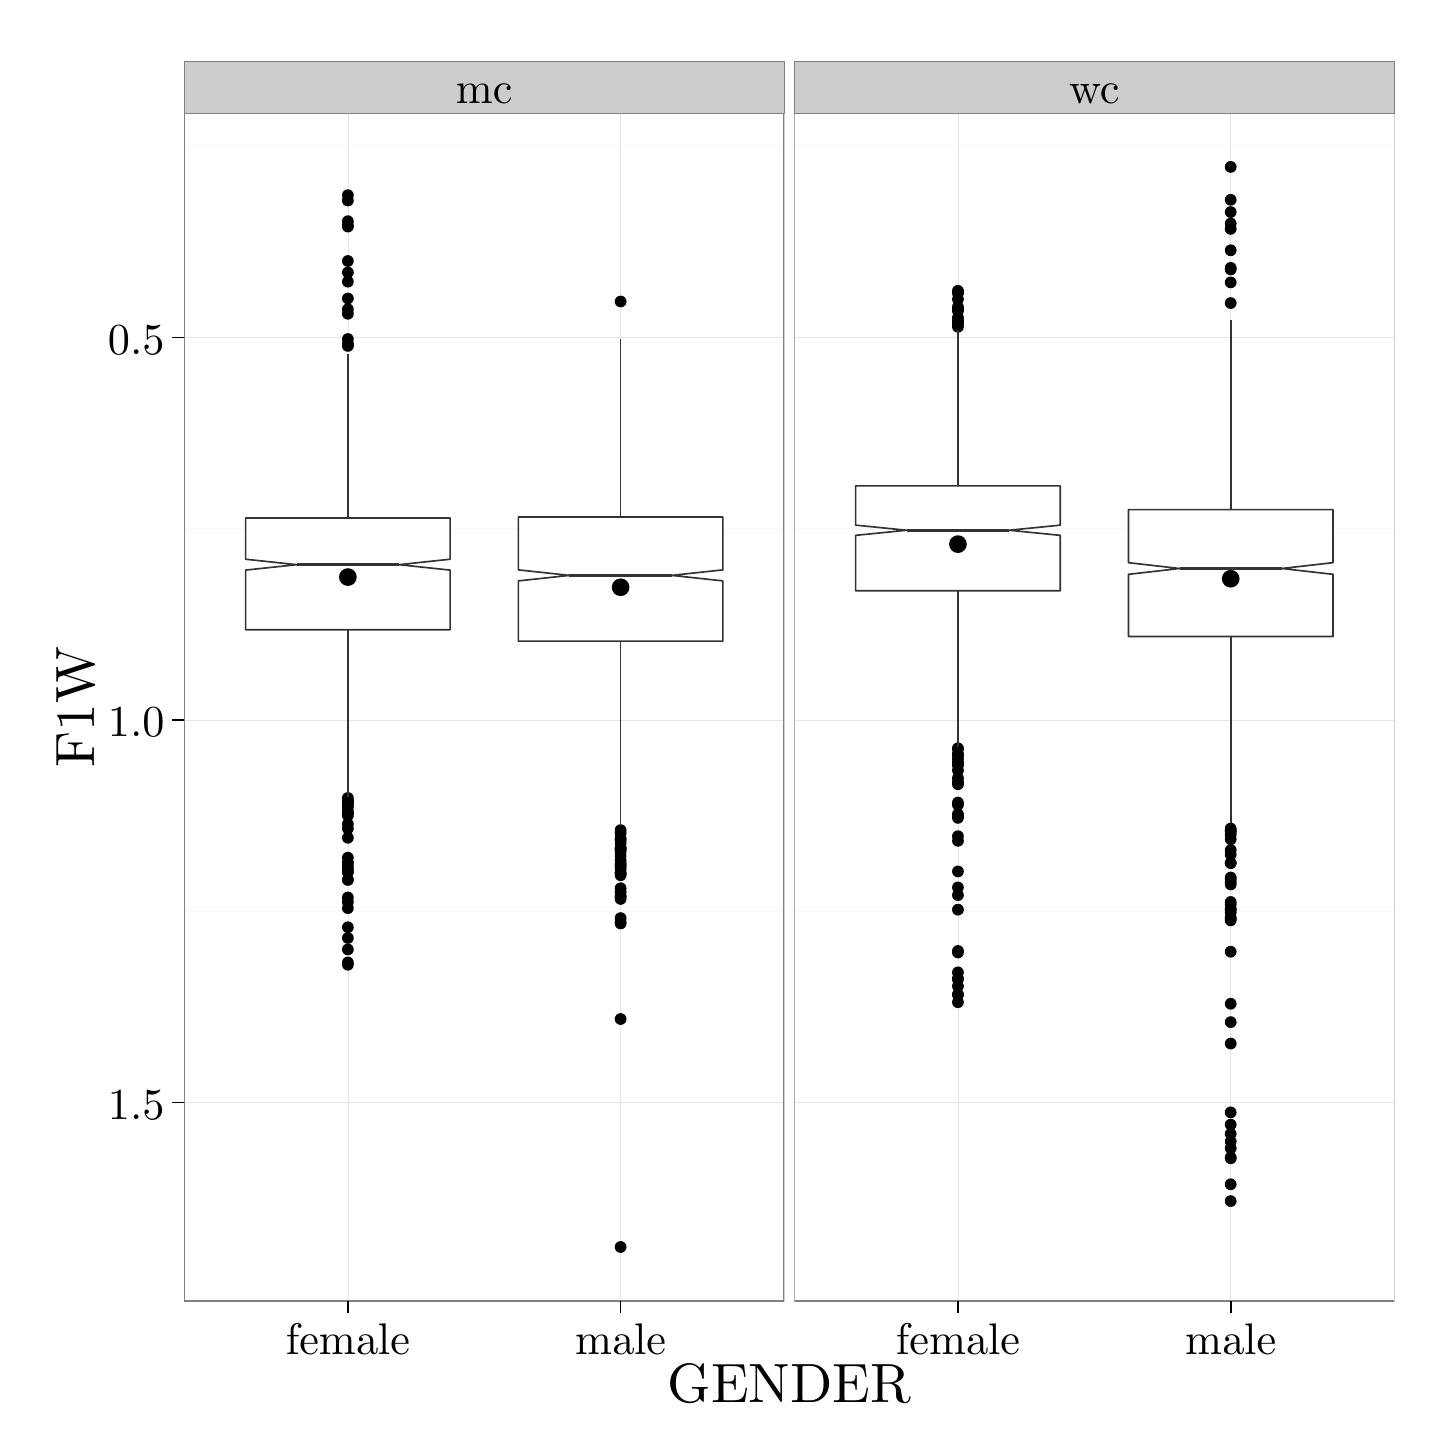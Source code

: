 % Created by tikzDevice version 0.8.1 on 2016-02-09 02:12:27
% !TEX encoding = UTF-8 Unicode
\begin{tikzpicture}[x=1pt,y=1pt]
\definecolor{fillColor}{RGB}{255,255,255}
\path[use as bounding box,fill=fillColor,fill opacity=0.00] (0,0) rectangle (505.89,505.89);
\begin{scope}
\path[clip] (  0.00,  0.00) rectangle (505.89,505.89);
\definecolor{drawColor}{RGB}{255,255,255}
\definecolor{fillColor}{RGB}{255,255,255}

\path[draw=drawColor,line width= 0.6pt,line join=round,line cap=round,fill=fillColor] (  0.00, -0.00) rectangle (505.89,505.89);
\end{scope}
\begin{scope}
\path[clip] ( 56.56, 45.77) rectangle (273.40,475.09);
\definecolor{fillColor}{RGB}{255,255,255}

\path[fill=fillColor] ( 56.56, 45.77) rectangle (273.40,475.09);
\definecolor{drawColor}{gray}{0.98}

\path[draw=drawColor,line width= 0.6pt,line join=round] ( 56.56,463.04) --
	(273.40,463.04);

\path[draw=drawColor,line width= 0.6pt,line join=round] ( 56.56,324.83) --
	(273.40,324.83);

\path[draw=drawColor,line width= 0.6pt,line join=round] ( 56.56,186.63) --
	(273.40,186.63);
\definecolor{drawColor}{gray}{0.90}

\path[draw=drawColor,line width= 0.2pt,line join=round] ( 56.56,393.93) --
	(273.40,393.93);

\path[draw=drawColor,line width= 0.2pt,line join=round] ( 56.56,255.73) --
	(273.40,255.73);

\path[draw=drawColor,line width= 0.2pt,line join=round] ( 56.56,117.53) --
	(273.40,117.53);

\path[draw=drawColor,line width= 0.2pt,line join=round] (115.70, 45.77) --
	(115.70,475.09);

\path[draw=drawColor,line width= 0.2pt,line join=round] (214.26, 45.77) --
	(214.26,475.09);
\definecolor{fillColor}{RGB}{0,0,0}

\path[fill=fillColor] (115.70,204.04) circle (  2.13);

\path[fill=fillColor] (115.70,189.95) circle (  2.13);

\path[fill=fillColor] (115.70,223.94) circle (  2.13);

\path[fill=fillColor] (115.70,402.50) circle (  2.13);

\path[fill=fillColor] (115.70,226.16) circle (  2.13);

\path[fill=fillColor] (115.70,226.43) circle (  2.13);

\path[fill=fillColor] (115.70,221.18) circle (  2.13);

\path[fill=fillColor] (115.70,391.72) circle (  2.13);

\path[fill=fillColor] (115.70,421.57) circle (  2.13);

\path[fill=fillColor] (115.70,445.35) circle (  2.13);

\path[fill=fillColor] (115.70,404.16) circle (  2.13);

\path[fill=fillColor] (115.70,435.95) circle (  2.13);

\path[fill=fillColor] (115.70,434.29) circle (  2.13);

\path[fill=fillColor] (115.70,443.41) circle (  2.13);

\path[fill=fillColor] (115.70,414.11) circle (  2.13);

\path[fill=fillColor] (115.70,417.43) circle (  2.13);

\path[fill=fillColor] (115.70,408.03) circle (  2.13);

\path[fill=fillColor] (115.70,391.17) circle (  2.13);

\path[fill=fillColor] (115.70,225.88) circle (  2.13);

\path[fill=fillColor] (115.70,176.95) circle (  2.13);

\path[fill=fillColor] (115.70,172.81) circle (  2.13);

\path[fill=fillColor] (115.70,187.73) circle (  2.13);

\path[fill=fillColor] (115.70,202.66) circle (  2.13);

\path[fill=fillColor] (115.70,224.77) circle (  2.13);

\path[fill=fillColor] (115.70,222.01) circle (  2.13);

\path[fill=fillColor] (115.70,201.83) circle (  2.13);

\path[fill=fillColor] (115.70,218.14) circle (  2.13);

\path[fill=fillColor] (115.70,204.04) circle (  2.13);

\path[fill=fillColor] (115.70,191.60) circle (  2.13);

\path[fill=fillColor] (115.70,180.82) circle (  2.13);

\path[fill=fillColor] (115.70,201.00) circle (  2.13);

\path[fill=fillColor] (115.70,213.16) circle (  2.13);

\path[fill=fillColor] (115.70,168.11) circle (  2.13);

\path[fill=fillColor] (115.70,167.28) circle (  2.13);

\path[fill=fillColor] (115.70,393.38) circle (  2.13);

\path[fill=fillColor] (115.70,197.96) circle (  2.13);

\path[fill=fillColor] (115.70,200.73) circle (  2.13);

\path[fill=fillColor] (115.70,434.01) circle (  2.13);

\path[fill=fillColor] (115.70,222.29) circle (  2.13);

\path[fill=fillColor] (115.70,205.98) circle (  2.13);

\path[fill=fillColor] (115.70,216.48) circle (  2.13);

\path[fill=fillColor] (115.70,225.33) circle (  2.13);

\path[fill=fillColor] (115.70,227.54) circle (  2.13);

\path[fill=fillColor] (115.70,197.96) circle (  2.13);

\path[fill=fillColor] (115.70,222.29) circle (  2.13);

\path[fill=fillColor] (115.70,390.89) circle (  2.13);
\definecolor{drawColor}{gray}{0.20}

\path[draw=drawColor,line width= 0.6pt,line join=round] (115.70,328.70) -- (115.70,387.85);

\path[draw=drawColor,line width= 0.6pt,line join=round] (115.70,288.35) -- (115.70,227.81);
\definecolor{fillColor}{RGB}{255,255,255}

\path[draw=drawColor,line width= 0.6pt,line join=round,line cap=round,fill=fillColor] ( 78.74,328.70) --
	( 78.74,313.81) --
	( 97.22,311.84) --
	( 78.74,309.88) --
	( 78.74,288.35) --
	(152.66,288.35) --
	(152.66,309.88) --
	(134.18,311.84) --
	(152.66,313.81) --
	(152.66,328.70) --
	( 78.74,328.70) --
	cycle;

\path[draw=drawColor,line width= 1.1pt,line join=round] ( 97.22,311.84) -- (134.18,311.84);
\definecolor{fillColor}{RGB}{0,0,0}

\path[fill=fillColor] (214.26,202.38) circle (  2.13);

\path[fill=fillColor] (214.26,200.45) circle (  2.13);

\path[fill=fillColor] (214.26,193.54) circle (  2.13);

\path[fill=fillColor] (214.26,204.87) circle (  2.13);

\path[fill=fillColor] (214.26,147.66) circle (  2.13);

\path[fill=fillColor] (214.26,206.53) circle (  2.13);

\path[fill=fillColor] (214.26,211.23) circle (  2.13);

\path[fill=fillColor] (214.26,194.92) circle (  2.13);

\path[fill=fillColor] (214.26,208.19) circle (  2.13);

\path[fill=fillColor] (214.26,191.88) circle (  2.13);

\path[fill=fillColor] (214.26,201.83) circle (  2.13);

\path[fill=fillColor] (214.26,209.02) circle (  2.13);

\path[fill=fillColor] (214.26,209.57) circle (  2.13);

\path[fill=fillColor] (214.26,209.29) circle (  2.13);

\path[fill=fillColor] (214.26,215.93) circle (  2.13);

\path[fill=fillColor] (214.26,200.45) circle (  2.13);

\path[fill=fillColor] (214.26,212.89) circle (  2.13);

\path[fill=fillColor] (214.26,199.62) circle (  2.13);

\path[fill=fillColor] (214.26,212.33) circle (  2.13);

\path[fill=fillColor] (214.26, 65.29) circle (  2.13);

\path[fill=fillColor] (214.26,191.05) circle (  2.13);

\path[fill=fillColor] (214.26,182.76) circle (  2.13);

\path[fill=fillColor] (214.26,182.21) circle (  2.13);

\path[fill=fillColor] (214.26,406.93) circle (  2.13);

\path[fill=fillColor] (214.26,203.21) circle (  2.13);

\path[fill=fillColor] (214.26,214.82) circle (  2.13);

\path[fill=fillColor] (214.26,184.14) circle (  2.13);

\path[fill=fillColor] (214.26,192.16) circle (  2.13);

\path[fill=fillColor] (214.26,203.77) circle (  2.13);

\path[draw=drawColor,line width= 0.6pt,line join=round] (214.26,329.05) -- (214.26,393.38);

\path[draw=drawColor,line width= 0.6pt,line join=round] (214.26,284.20) -- (214.26,217.31);
\definecolor{fillColor}{RGB}{255,255,255}

\path[draw=drawColor,line width= 0.6pt,line join=round,line cap=round,fill=fillColor] (177.30,329.05) --
	(177.30,309.96) --
	(195.78,307.97) --
	(177.30,305.98) --
	(177.30,284.20) --
	(251.22,284.20) --
	(251.22,305.98) --
	(232.74,307.97) --
	(251.22,309.96) --
	(251.22,329.05) --
	(177.30,329.05) --
	cycle;

\path[draw=drawColor,line width= 1.1pt,line join=round] (195.78,307.97) -- (232.74,307.97);
\definecolor{fillColor}{RGB}{0,0,0}

\path[fill=fillColor] (115.70,307.36) circle (  3.20);

\path[fill=fillColor] (214.26,303.68) circle (  3.20);
\definecolor{drawColor}{gray}{0.50}

\path[draw=drawColor,line width= 0.6pt,line join=round,line cap=round] ( 56.56, 45.77) rectangle (273.40,475.09);
\end{scope}
\begin{scope}
\path[clip] (277.01, 45.77) rectangle (493.85,475.09);
\definecolor{fillColor}{RGB}{255,255,255}

\path[fill=fillColor] (277.01, 45.77) rectangle (493.85,475.09);
\definecolor{drawColor}{gray}{0.98}

\path[draw=drawColor,line width= 0.6pt,line join=round] (277.01,463.04) --
	(493.85,463.04);

\path[draw=drawColor,line width= 0.6pt,line join=round] (277.01,324.83) --
	(493.85,324.83);

\path[draw=drawColor,line width= 0.6pt,line join=round] (277.01,186.63) --
	(493.85,186.63);
\definecolor{drawColor}{gray}{0.90}

\path[draw=drawColor,line width= 0.2pt,line join=round] (277.01,393.93) --
	(493.85,393.93);

\path[draw=drawColor,line width= 0.2pt,line join=round] (277.01,255.73) --
	(493.85,255.73);

\path[draw=drawColor,line width= 0.2pt,line join=round] (277.01,117.53) --
	(493.85,117.53);

\path[draw=drawColor,line width= 0.2pt,line join=round] (336.15, 45.77) --
	(336.15,475.09);

\path[draw=drawColor,line width= 0.2pt,line join=round] (434.71, 45.77) --
	(434.71,475.09);
\definecolor{fillColor}{RGB}{0,0,0}

\path[fill=fillColor] (336.15,403.61) circle (  2.13);

\path[fill=fillColor] (336.15,401.12) circle (  2.13);

\path[fill=fillColor] (336.15,240.53) circle (  2.13);

\path[fill=fillColor] (336.15,239.70) circle (  2.13);

\path[fill=fillColor] (336.15,403.88) circle (  2.13);

\path[fill=fillColor] (336.15,162.03) circle (  2.13);

\path[fill=fillColor] (336.15,156.50) circle (  2.13);

\path[fill=fillColor] (336.15,409.97) circle (  2.13);

\path[fill=fillColor] (336.15,212.06) circle (  2.13);

\path[fill=fillColor] (336.15,192.43) circle (  2.13);

\path[fill=fillColor] (336.15,399.46) circle (  2.13);

\path[fill=fillColor] (336.15,404.16) circle (  2.13);

\path[fill=fillColor] (336.15,397.80) circle (  2.13);

\path[fill=fillColor] (336.15,159.54) circle (  2.13);

\path[fill=fillColor] (336.15,220.35) circle (  2.13);

\path[fill=fillColor] (336.15,172.26) circle (  2.13);

\path[fill=fillColor] (336.15,404.99) circle (  2.13);

\path[fill=fillColor] (336.15,241.63) circle (  2.13);

\path[fill=fillColor] (336.15,239.42) circle (  2.13);

\path[fill=fillColor] (336.15,164.52) circle (  2.13);

\path[fill=fillColor] (336.15,398.63) circle (  2.13);

\path[fill=fillColor] (336.15,233.34) circle (  2.13);

\path[fill=fillColor] (336.15,195.20) circle (  2.13);

\path[fill=fillColor] (336.15,232.51) circle (  2.13);

\path[fill=fillColor] (336.15,410.79) circle (  2.13);

\path[fill=fillColor] (336.15,201.00) circle (  2.13);

\path[fill=fillColor] (336.15,407.75) circle (  2.13);

\path[fill=fillColor] (336.15,225.05) circle (  2.13);

\path[fill=fillColor] (336.15,410.24) circle (  2.13);

\path[fill=fillColor] (336.15,213.72) circle (  2.13);

\path[fill=fillColor] (336.15,243.29) circle (  2.13);

\path[fill=fillColor] (336.15,153.74) circle (  2.13);

\path[fill=fillColor] (336.15,221.18) circle (  2.13);

\path[fill=fillColor] (336.15,400.01) circle (  2.13);

\path[fill=fillColor] (336.15,171.70) circle (  2.13);

\path[fill=fillColor] (336.15,156.50) circle (  2.13);

\path[fill=fillColor] (336.15,162.31) circle (  2.13);

\path[fill=fillColor] (336.15,234.72) circle (  2.13);

\path[fill=fillColor] (336.15,245.50) circle (  2.13);

\path[fill=fillColor] (336.15,237.49) circle (  2.13);

\path[fill=fillColor] (336.15,232.79) circle (  2.13);

\path[fill=fillColor] (336.15,225.88) circle (  2.13);

\path[fill=fillColor] (336.15,187.18) circle (  2.13);

\path[fill=fillColor] (336.15,221.73) circle (  2.13);

\path[fill=fillColor] (336.15,243.29) circle (  2.13);

\path[fill=fillColor] (336.15,245.23) circle (  2.13);

\path[fill=fillColor] (336.15,242.74) circle (  2.13);
\definecolor{drawColor}{gray}{0.20}

\path[draw=drawColor,line width= 0.6pt,line join=round] (336.15,340.31) -- (336.15,396.70);

\path[draw=drawColor,line width= 0.6pt,line join=round] (336.15,302.44) -- (336.15,246.06);
\definecolor{fillColor}{RGB}{255,255,255}

\path[draw=drawColor,line width= 0.6pt,line join=round,line cap=round,fill=fillColor] (299.19,340.31) --
	(299.19,326.12) --
	(317.67,324.28) --
	(299.19,322.44) --
	(299.19,302.44) --
	(373.11,302.44) --
	(373.11,322.44) --
	(354.63,324.28) --
	(373.11,326.12) --
	(373.11,340.31) --
	(299.19,340.31) --
	cycle;

\path[draw=drawColor,line width= 1.1pt,line join=round] (317.67,324.28) -- (354.63,324.28);
\definecolor{fillColor}{RGB}{0,0,0}

\path[fill=fillColor] (434.71,433.18) circle (  2.13);

\path[fill=fillColor] (434.71,197.13) circle (  2.13);

\path[fill=fillColor] (434.71,455.57) circle (  2.13);

\path[fill=fillColor] (434.71,187.18) circle (  2.13);

\path[fill=fillColor] (434.71,198.79) circle (  2.13);

\path[fill=fillColor] (434.71,419.09) circle (  2.13);

\path[fill=fillColor] (434.71,183.31) circle (  2.13);

\path[fill=fillColor] (434.71,406.37) circle (  2.13);

\path[fill=fillColor] (434.71,208.74) circle (  2.13);

\path[fill=fillColor] (434.71,196.30) circle (  2.13);

\path[fill=fillColor] (434.71,435.12) circle (  2.13);

\path[fill=fillColor] (434.71,215.65) circle (  2.13);

\path[fill=fillColor] (434.71,184.14) circle (  2.13);

\path[fill=fillColor] (434.71,204.04) circle (  2.13);

\path[fill=fillColor] (434.71,212.61) circle (  2.13);

\path[fill=fillColor] (434.71,425.44) circle (  2.13);

\path[fill=fillColor] (434.71,439.26) circle (  2.13);

\path[fill=fillColor] (434.71,413.84) circle (  2.13);

\path[fill=fillColor] (434.71,418.53) circle (  2.13);

\path[fill=fillColor] (434.71,153.18) circle (  2.13);

\path[fill=fillColor] (434.71,138.81) circle (  2.13);

\path[fill=fillColor] (434.71,207.08) circle (  2.13);

\path[fill=fillColor] (434.71,186.08) circle (  2.13);

\path[fill=fillColor] (434.71,215.38) circle (  2.13);

\path[fill=fillColor] (434.71,184.14) circle (  2.13);

\path[fill=fillColor] (434.71,214.27) circle (  2.13);

\path[fill=fillColor] (434.71,171.98) circle (  2.13);

\path[fill=fillColor] (434.71,189.12) circle (  2.13);

\path[fill=fillColor] (434.71, 81.87) circle (  2.13);

\path[fill=fillColor] (434.71,198.24) circle (  2.13);

\path[fill=fillColor] (434.71,216.48) circle (  2.13);

\path[fill=fillColor] (434.71,106.19) circle (  2.13);

\path[fill=fillColor] (434.71, 97.63) circle (  2.13);

\path[fill=fillColor] (434.71,146.55) circle (  2.13);

\path[fill=fillColor] (434.71, 87.95) circle (  2.13);

\path[fill=fillColor] (434.71,109.51) circle (  2.13);

\path[fill=fillColor] (434.71,187.46) circle (  2.13);

\path[fill=fillColor] (434.71,443.69) circle (  2.13);

\path[fill=fillColor] (434.71,189.95) circle (  2.13);

\path[fill=fillColor] (434.71,113.93) circle (  2.13);

\path[fill=fillColor] (434.71, 97.35) circle (  2.13);

\path[fill=fillColor] (434.71,103.43) circle (  2.13);

\path[fill=fillColor] (434.71,204.04) circle (  2.13);

\path[fill=fillColor] (434.71,100.94) circle (  2.13);

\path[draw=drawColor,line width= 0.6pt,line join=round] (434.71,331.74) -- (434.71,400.29);

\path[draw=drawColor,line width= 0.6pt,line join=round] (434.71,285.86) -- (434.71,218.42);
\definecolor{fillColor}{RGB}{255,255,255}

\path[draw=drawColor,line width= 0.6pt,line join=round,line cap=round,fill=fillColor] (397.75,331.74) --
	(397.75,312.56) --
	(416.23,310.46) --
	(397.75,308.35) --
	(397.75,285.86) --
	(471.67,285.86) --
	(471.67,308.35) --
	(453.19,310.46) --
	(471.67,312.56) --
	(471.67,331.74) --
	(397.75,331.74) --
	cycle;

\path[draw=drawColor,line width= 1.1pt,line join=round] (416.23,310.46) -- (453.19,310.46);
\definecolor{fillColor}{RGB}{0,0,0}

\path[fill=fillColor] (336.15,319.27) circle (  3.20);

\path[fill=fillColor] (434.71,306.76) circle (  3.20);
\definecolor{drawColor}{gray}{0.50}

\path[draw=drawColor,line width= 0.6pt,line join=round,line cap=round] (277.01, 45.77) rectangle (493.85,475.09);
\end{scope}
\begin{scope}
\path[clip] (  0.00,  0.00) rectangle (505.89,505.89);
\definecolor{drawColor}{gray}{0.50}
\definecolor{fillColor}{gray}{0.80}

\path[draw=drawColor,line width= 0.2pt,line join=round,line cap=round,fill=fillColor] ( 56.56,475.09) rectangle (273.40,493.85);
\definecolor{drawColor}{RGB}{0,0,0}

\node[text=drawColor,anchor=base,inner sep=0pt, outer sep=0pt, scale=  1.60] at (164.98,478.43) {mc};
\end{scope}
\begin{scope}
\path[clip] (  0.00,  0.00) rectangle (505.89,505.89);
\definecolor{drawColor}{gray}{0.50}
\definecolor{fillColor}{gray}{0.80}

\path[draw=drawColor,line width= 0.2pt,line join=round,line cap=round,fill=fillColor] (277.01,475.09) rectangle (493.85,493.85);
\definecolor{drawColor}{RGB}{0,0,0}

\node[text=drawColor,anchor=base,inner sep=0pt, outer sep=0pt, scale=  1.60] at (385.43,478.43) {wc};
\end{scope}
\begin{scope}
\path[clip] (  0.00,  0.00) rectangle (505.89,505.89);
\definecolor{drawColor}{RGB}{0,0,0}

\node[text=drawColor,anchor=base east,inner sep=0pt, outer sep=0pt, scale=  1.60] at ( 49.45,387.90) {0.5};

\node[text=drawColor,anchor=base east,inner sep=0pt, outer sep=0pt, scale=  1.60] at ( 49.45,249.70) {1.0};

\node[text=drawColor,anchor=base east,inner sep=0pt, outer sep=0pt, scale=  1.60] at ( 49.45,111.49) {1.5};
\end{scope}
\begin{scope}
\path[clip] (  0.00,  0.00) rectangle (505.89,505.89);
\definecolor{drawColor}{RGB}{0,0,0}

\path[draw=drawColor,line width= 0.6pt,line join=round] ( 52.30,393.93) --
	( 56.56,393.93);

\path[draw=drawColor,line width= 0.6pt,line join=round] ( 52.30,255.73) --
	( 56.56,255.73);

\path[draw=drawColor,line width= 0.6pt,line join=round] ( 52.30,117.53) --
	( 56.56,117.53);
\end{scope}
\begin{scope}
\path[clip] (  0.00,  0.00) rectangle (505.89,505.89);
\definecolor{drawColor}{RGB}{0,0,0}

\path[draw=drawColor,line width= 0.6pt,line join=round] (115.70, 41.50) --
	(115.70, 45.77);

\path[draw=drawColor,line width= 0.6pt,line join=round] (214.26, 41.50) --
	(214.26, 45.77);
\end{scope}
\begin{scope}
\path[clip] (  0.00,  0.00) rectangle (505.89,505.89);
\definecolor{drawColor}{RGB}{0,0,0}

\node[text=drawColor,anchor=base,inner sep=0pt, outer sep=0pt, scale=  1.60] at (115.70, 26.59) {female};

\node[text=drawColor,anchor=base,inner sep=0pt, outer sep=0pt, scale=  1.60] at (214.26, 26.59) {male};
\end{scope}
\begin{scope}
\path[clip] (  0.00,  0.00) rectangle (505.89,505.89);
\definecolor{drawColor}{RGB}{0,0,0}

\path[draw=drawColor,line width= 0.6pt,line join=round] (336.15, 41.50) --
	(336.15, 45.77);

\path[draw=drawColor,line width= 0.6pt,line join=round] (434.71, 41.50) --
	(434.71, 45.77);
\end{scope}
\begin{scope}
\path[clip] (  0.00,  0.00) rectangle (505.89,505.89);
\definecolor{drawColor}{RGB}{0,0,0}

\node[text=drawColor,anchor=base,inner sep=0pt, outer sep=0pt, scale=  1.60] at (336.15, 26.59) {female};

\node[text=drawColor,anchor=base,inner sep=0pt, outer sep=0pt, scale=  1.60] at (434.71, 26.59) {male};
\end{scope}
\begin{scope}
\path[clip] (  0.00,  0.00) rectangle (505.89,505.89);
\definecolor{drawColor}{RGB}{0,0,0}

\node[text=drawColor,anchor=base,inner sep=0pt, outer sep=0pt, scale=  2.00] at (275.20,  9.03) {GENDER};
\end{scope}
\begin{scope}
\path[clip] (  0.00,  0.00) rectangle (505.89,505.89);
\definecolor{drawColor}{RGB}{0,0,0}

\node[text=drawColor,rotate= 90.00,anchor=base,inner sep=0pt, outer sep=0pt, scale=  2.00] at ( 24.12,260.43) {F1W};
\end{scope}
\end{tikzpicture}
